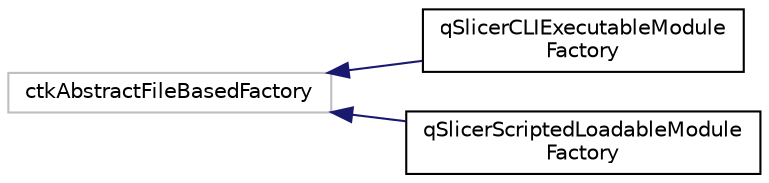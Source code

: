 digraph "Graphical Class Hierarchy"
{
  bgcolor="transparent";
  edge [fontname="Helvetica",fontsize="10",labelfontname="Helvetica",labelfontsize="10"];
  node [fontname="Helvetica",fontsize="10",shape=record];
  rankdir="LR";
  Node1049 [label="ctkAbstractFileBasedFactory",height=0.2,width=0.4,color="grey75"];
  Node1049 -> Node0 [dir="back",color="midnightblue",fontsize="10",style="solid",fontname="Helvetica"];
  Node0 [label="qSlicerCLIExecutableModule\lFactory",height=0.2,width=0.4,color="black",URL="$classqSlicerCLIExecutableModuleFactory.html"];
  Node1049 -> Node1051 [dir="back",color="midnightblue",fontsize="10",style="solid",fontname="Helvetica"];
  Node1051 [label="qSlicerScriptedLoadableModule\lFactory",height=0.2,width=0.4,color="black",URL="$classqSlicerScriptedLoadableModuleFactory.html"];
}
